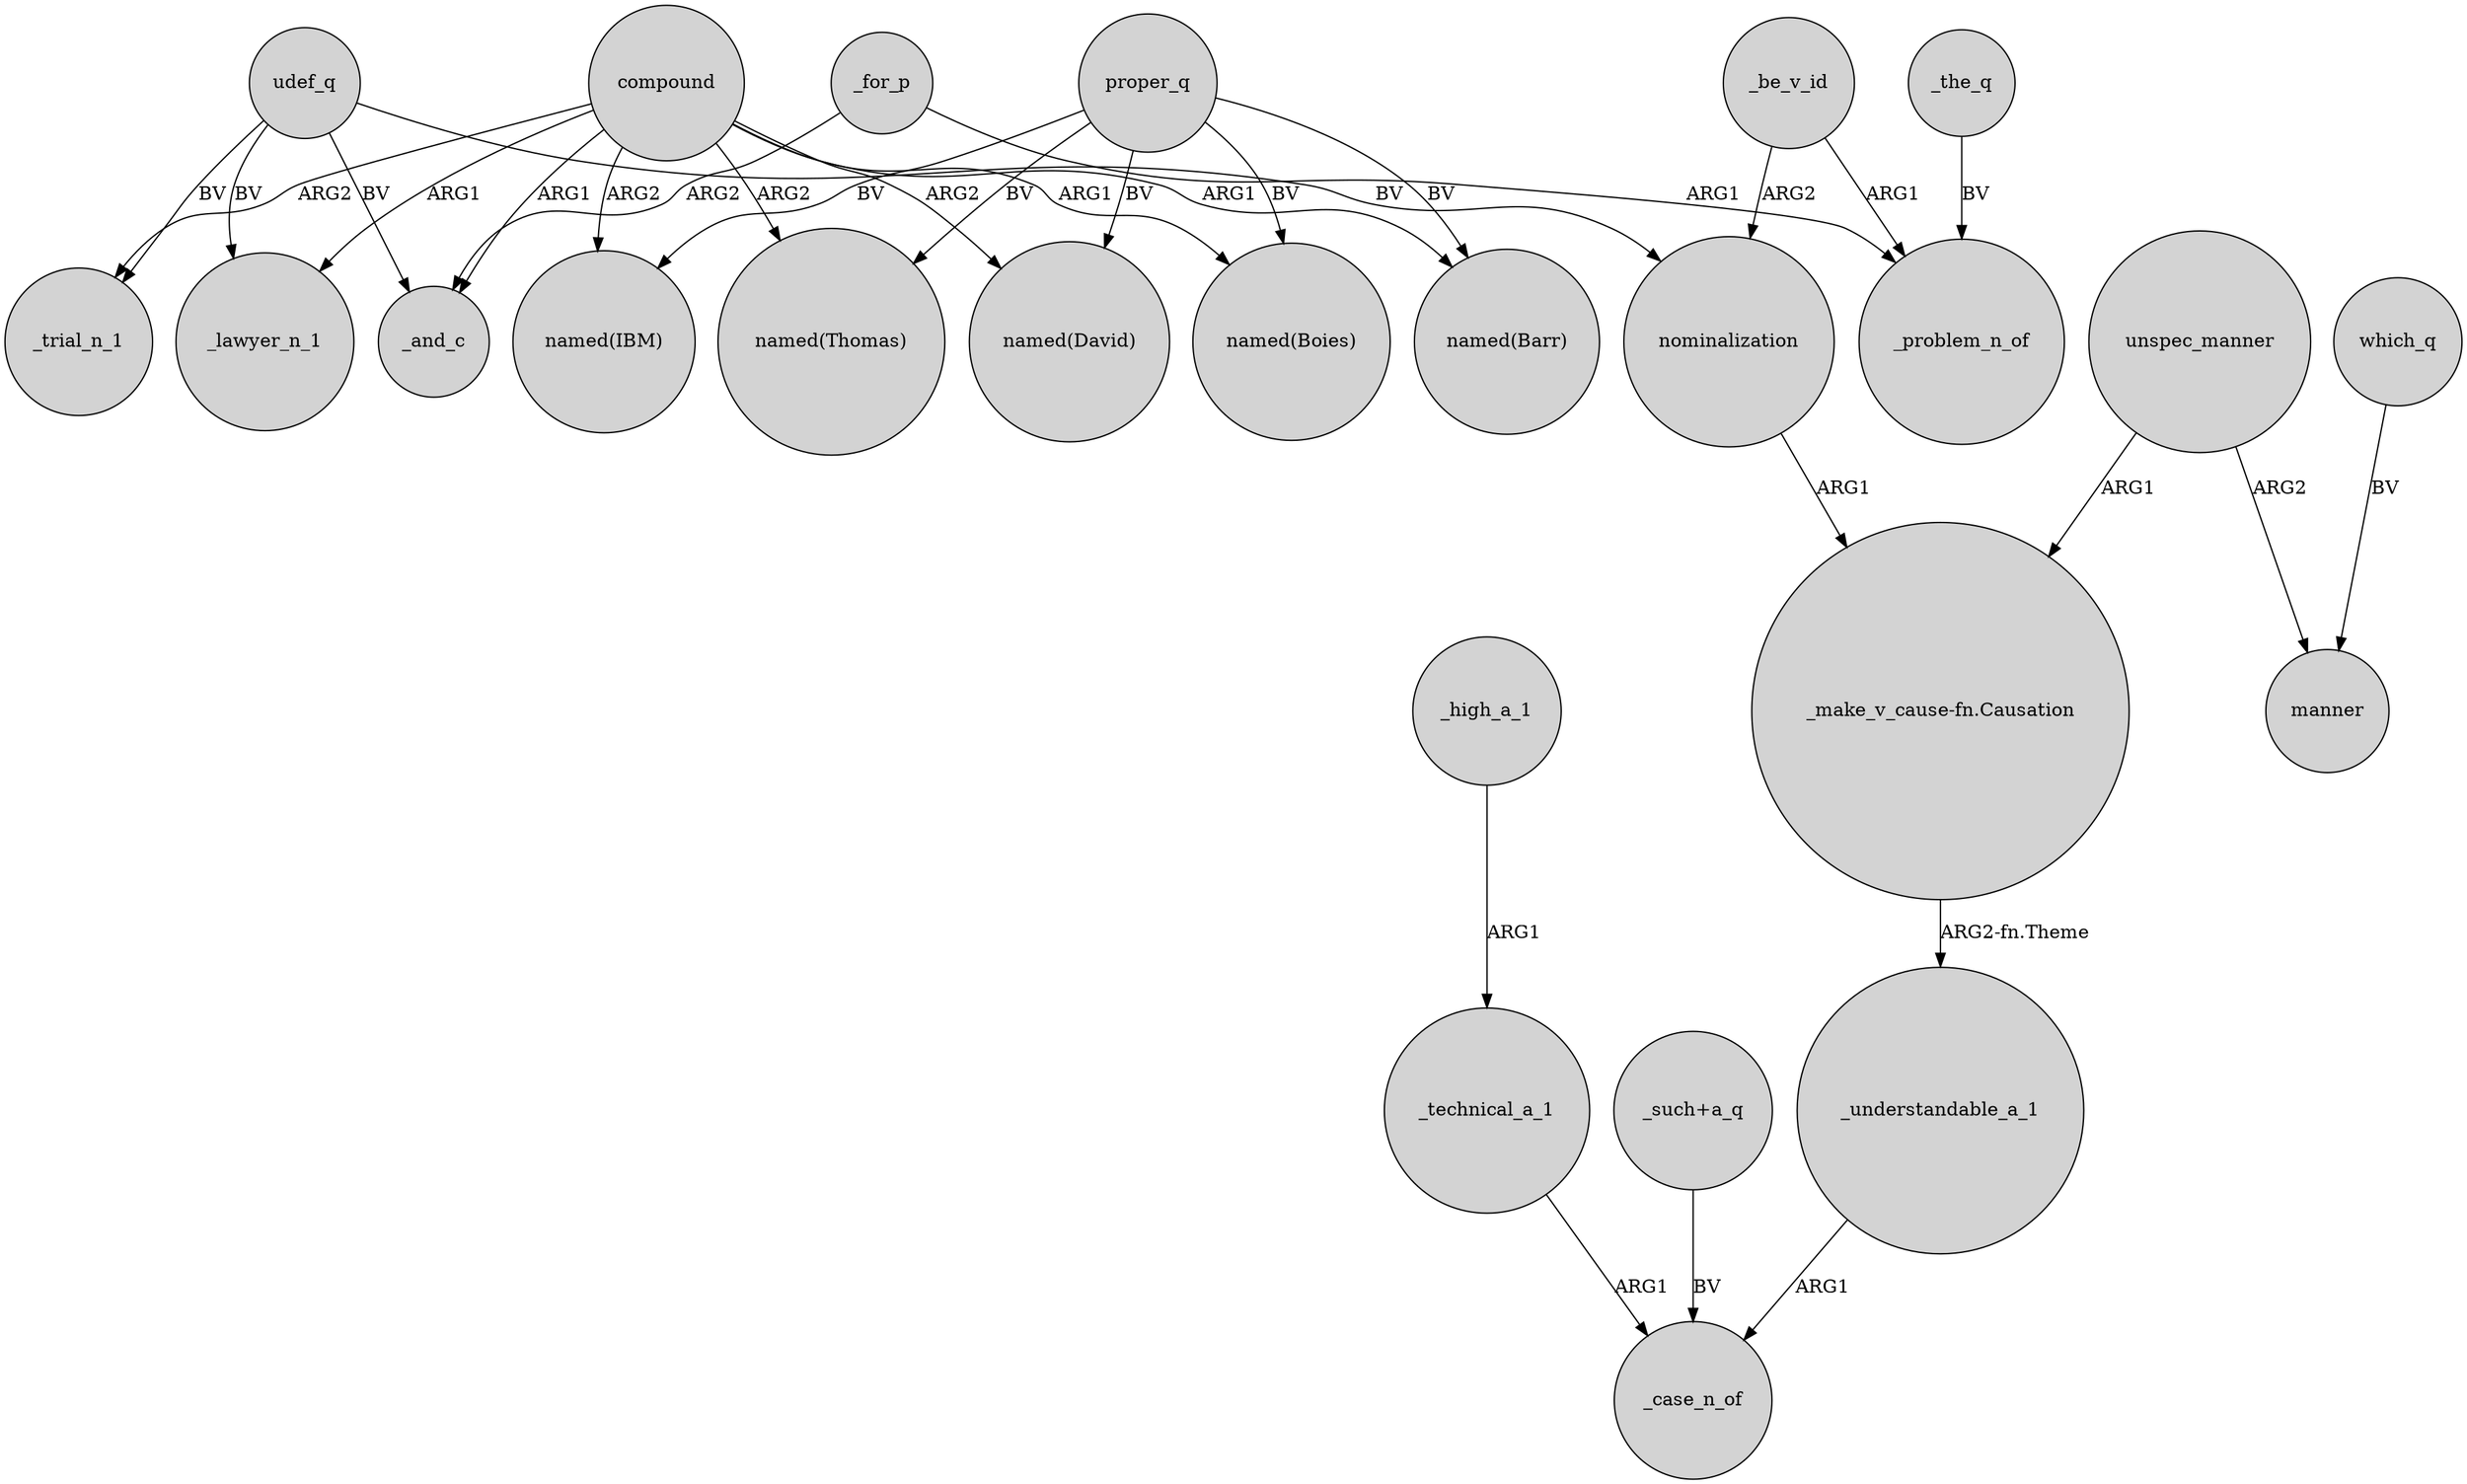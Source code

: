 digraph {
	node [shape=circle style=filled]
	_understandable_a_1 -> _case_n_of [label=ARG1]
	compound -> _lawyer_n_1 [label=ARG1]
	"_make_v_cause-fn.Causation" -> _understandable_a_1 [label="ARG2-fn.Theme"]
	compound -> "named(Barr)" [label=ARG1]
	_the_q -> _problem_n_of [label=BV]
	_for_p -> _and_c [label=ARG2]
	proper_q -> "named(IBM)" [label=BV]
	which_q -> manner [label=BV]
	proper_q -> "named(Boies)" [label=BV]
	compound -> "named(IBM)" [label=ARG2]
	proper_q -> "named(Thomas)" [label=BV]
	_high_a_1 -> _technical_a_1 [label=ARG1]
	compound -> "named(David)" [label=ARG2]
	udef_q -> _lawyer_n_1 [label=BV]
	udef_q -> _trial_n_1 [label=BV]
	compound -> _and_c [label=ARG1]
	_be_v_id -> nominalization [label=ARG2]
	udef_q -> nominalization [label=BV]
	"_such+a_q" -> _case_n_of [label=BV]
	compound -> _trial_n_1 [label=ARG2]
	unspec_manner -> "_make_v_cause-fn.Causation" [label=ARG1]
	_for_p -> _problem_n_of [label=ARG1]
	proper_q -> "named(Barr)" [label=BV]
	_be_v_id -> _problem_n_of [label=ARG1]
	_technical_a_1 -> _case_n_of [label=ARG1]
	proper_q -> "named(David)" [label=BV]
	udef_q -> _and_c [label=BV]
	compound -> "named(Thomas)" [label=ARG2]
	unspec_manner -> manner [label=ARG2]
	nominalization -> "_make_v_cause-fn.Causation" [label=ARG1]
	compound -> "named(Boies)" [label=ARG1]
}
